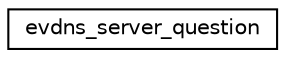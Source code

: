 digraph G
{
  edge [fontname="Helvetica",fontsize="10",labelfontname="Helvetica",labelfontsize="10"];
  node [fontname="Helvetica",fontsize="10",shape=record];
  rankdir="LR";
  Node1 [label="evdns_server_question",height=0.2,width=0.4,color="black", fillcolor="white", style="filled",URL="$structevdns__server__question.html"];
}
